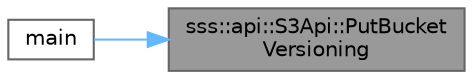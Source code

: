 digraph "sss::api::S3Api::PutBucketVersioning"
{
 // INTERACTIVE_SVG=YES
 // LATEX_PDF_SIZE
  bgcolor="transparent";
  edge [fontname=Helvetica,fontsize=10,labelfontname=Helvetica,labelfontsize=10];
  node [fontname=Helvetica,fontsize=10,shape=box,height=0.2,width=0.4];
  rankdir="RL";
  Node1 [id="Node000001",label="sss::api::S3Api::PutBucket\lVersioning",height=0.2,width=0.4,color="gray40", fillcolor="grey60", style="filled", fontcolor="black",tooltip="Enable bucket versioning."];
  Node1 -> Node2 [id="edge1_Node000001_Node000002",dir="back",color="steelblue1",style="solid",tooltip=" "];
  Node2 [id="Node000002",label="main",height=0.2,width=0.4,color="grey40", fillcolor="white", style="filled",URL="$bucket-test_8cpp.html#a3c04138a5bfe5d72780bb7e82a18e627",tooltip="Bucket tests."];
}
